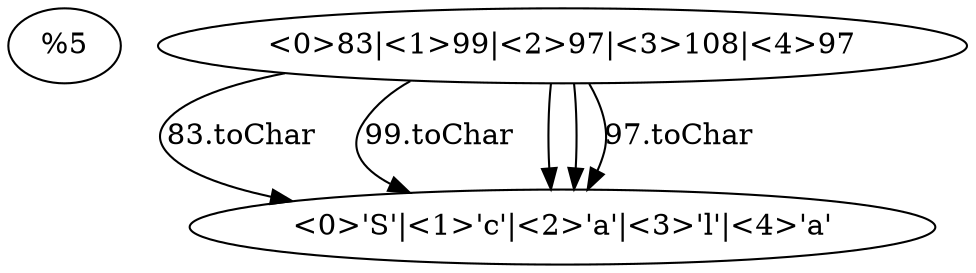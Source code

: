 digraph {
  <%= File.open(File.dirname(__FILE__) + "/defaults.dot.inc", "rb").read %>

  list [label = "<0>83|<1>99|<2>97|<3>108|<4>97"]
  mapped [label = "<0>\'S\'|<1>\'c\'|<2>\'a\'|<3>\'l\'|<4>\'a\'"]

  list:0:s -> mapped:0:n [label = "83.toChar"]
  list:1:s -> mapped:1:n [label = "99.toChar"]
  list:2:s -> mapped:2:n
  list:3:s -> mapped:3:n
  list:4:s -> mapped:4:n [label = "97.toChar"]
}
